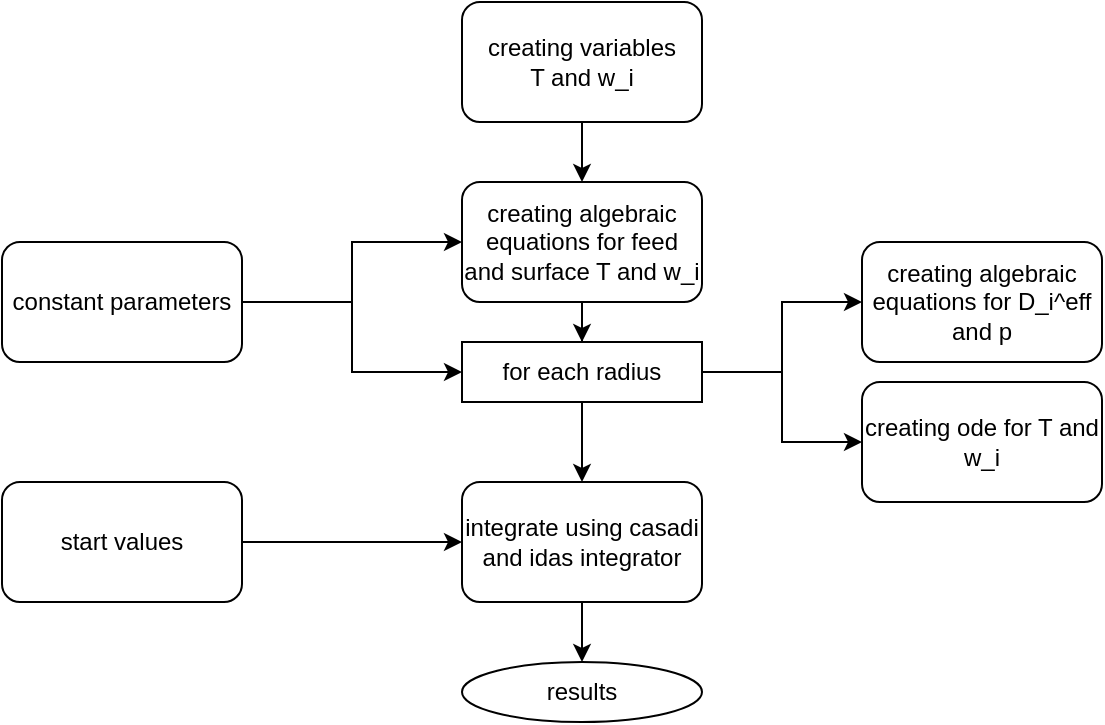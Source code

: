 <mxfile version="24.7.7">
  <diagram name="Page-1" id="g9cyGupYJwyIfFuHXiOP">
    <mxGraphModel dx="819" dy="428" grid="1" gridSize="10" guides="1" tooltips="1" connect="1" arrows="1" fold="1" page="1" pageScale="1" pageWidth="850" pageHeight="1100" math="0" shadow="0">
      <root>
        <mxCell id="0" />
        <mxCell id="1" parent="0" />
        <mxCell id="pznIZhCj3GZSAqn9UuwN-16" style="edgeStyle=orthogonalEdgeStyle;rounded=0;orthogonalLoop=1;jettySize=auto;html=1;" edge="1" parent="1" source="pznIZhCj3GZSAqn9UuwN-4">
          <mxGeometry relative="1" as="geometry">
            <mxPoint x="580" y="435.029" as="targetPoint" />
            <Array as="points">
              <mxPoint x="180" y="490" />
              <mxPoint x="180" y="630" />
              <mxPoint x="680" y="630" />
              <mxPoint x="680" y="435" />
            </Array>
          </mxGeometry>
        </mxCell>
        <mxCell id="pznIZhCj3GZSAqn9UuwN-39" style="edgeStyle=orthogonalEdgeStyle;rounded=0;orthogonalLoop=1;jettySize=auto;html=1;entryX=0;entryY=0.5;entryDx=0;entryDy=0;" edge="1" parent="1" source="pznIZhCj3GZSAqn9UuwN-19" target="pznIZhCj3GZSAqn9UuwN-25">
          <mxGeometry relative="1" as="geometry" />
        </mxCell>
        <mxCell id="pznIZhCj3GZSAqn9UuwN-40" style="edgeStyle=orthogonalEdgeStyle;rounded=0;orthogonalLoop=1;jettySize=auto;html=1;entryX=0;entryY=0.5;entryDx=0;entryDy=0;" edge="1" parent="1" source="pznIZhCj3GZSAqn9UuwN-19" target="pznIZhCj3GZSAqn9UuwN-23">
          <mxGeometry relative="1" as="geometry" />
        </mxCell>
        <mxCell id="pznIZhCj3GZSAqn9UuwN-19" value="constant parameters" style="rounded=1;whiteSpace=wrap;html=1;" vertex="1" parent="1">
          <mxGeometry x="100" y="160" width="120" height="60" as="geometry" />
        </mxCell>
        <mxCell id="pznIZhCj3GZSAqn9UuwN-27" style="edgeStyle=orthogonalEdgeStyle;rounded=0;orthogonalLoop=1;jettySize=auto;html=1;" edge="1" parent="1" source="pznIZhCj3GZSAqn9UuwN-20" target="pznIZhCj3GZSAqn9UuwN-23">
          <mxGeometry relative="1" as="geometry" />
        </mxCell>
        <mxCell id="pznIZhCj3GZSAqn9UuwN-20" value="&lt;div&gt;creating variables&lt;/div&gt;&lt;div&gt;T and w_i&lt;br&gt;&lt;/div&gt;" style="rounded=1;whiteSpace=wrap;html=1;" vertex="1" parent="1">
          <mxGeometry x="330" y="40" width="120" height="60" as="geometry" />
        </mxCell>
        <mxCell id="pznIZhCj3GZSAqn9UuwN-21" value="creating ode for T and w_i" style="rounded=1;whiteSpace=wrap;html=1;" vertex="1" parent="1">
          <mxGeometry x="530" y="230" width="120" height="60" as="geometry" />
        </mxCell>
        <mxCell id="pznIZhCj3GZSAqn9UuwN-22" value="creating algebraic equations for D_i^eff and p" style="rounded=1;whiteSpace=wrap;html=1;" vertex="1" parent="1">
          <mxGeometry x="530" y="160" width="120" height="60" as="geometry" />
        </mxCell>
        <mxCell id="pznIZhCj3GZSAqn9UuwN-29" style="edgeStyle=orthogonalEdgeStyle;rounded=0;orthogonalLoop=1;jettySize=auto;html=1;" edge="1" parent="1" source="pznIZhCj3GZSAqn9UuwN-23" target="pznIZhCj3GZSAqn9UuwN-25">
          <mxGeometry relative="1" as="geometry" />
        </mxCell>
        <mxCell id="pznIZhCj3GZSAqn9UuwN-23" value="creating algebraic equations for feed and surface T and w_i" style="rounded=1;whiteSpace=wrap;html=1;" vertex="1" parent="1">
          <mxGeometry x="330" y="130" width="120" height="60" as="geometry" />
        </mxCell>
        <mxCell id="pznIZhCj3GZSAqn9UuwN-44" style="edgeStyle=orthogonalEdgeStyle;rounded=0;orthogonalLoop=1;jettySize=auto;html=1;entryX=0.5;entryY=0;entryDx=0;entryDy=0;" edge="1" parent="1" source="pznIZhCj3GZSAqn9UuwN-24" target="pznIZhCj3GZSAqn9UuwN-43">
          <mxGeometry relative="1" as="geometry" />
        </mxCell>
        <mxCell id="pznIZhCj3GZSAqn9UuwN-24" value="integrate using casadi and idas integrator" style="rounded=1;whiteSpace=wrap;html=1;" vertex="1" parent="1">
          <mxGeometry x="330" y="280" width="120" height="60" as="geometry" />
        </mxCell>
        <mxCell id="pznIZhCj3GZSAqn9UuwN-32" style="edgeStyle=orthogonalEdgeStyle;rounded=0;orthogonalLoop=1;jettySize=auto;html=1;entryX=0;entryY=0.5;entryDx=0;entryDy=0;" edge="1" parent="1" source="pznIZhCj3GZSAqn9UuwN-25" target="pznIZhCj3GZSAqn9UuwN-22">
          <mxGeometry relative="1" as="geometry" />
        </mxCell>
        <mxCell id="pznIZhCj3GZSAqn9UuwN-33" style="edgeStyle=orthogonalEdgeStyle;rounded=0;orthogonalLoop=1;jettySize=auto;html=1;entryX=0;entryY=0.5;entryDx=0;entryDy=0;" edge="1" parent="1" source="pznIZhCj3GZSAqn9UuwN-25" target="pznIZhCj3GZSAqn9UuwN-21">
          <mxGeometry relative="1" as="geometry" />
        </mxCell>
        <mxCell id="pznIZhCj3GZSAqn9UuwN-42" style="edgeStyle=orthogonalEdgeStyle;rounded=0;orthogonalLoop=1;jettySize=auto;html=1;entryX=0.5;entryY=0;entryDx=0;entryDy=0;" edge="1" parent="1" source="pznIZhCj3GZSAqn9UuwN-25" target="pznIZhCj3GZSAqn9UuwN-24">
          <mxGeometry relative="1" as="geometry" />
        </mxCell>
        <mxCell id="pznIZhCj3GZSAqn9UuwN-25" value="&lt;div&gt;for each radius&lt;/div&gt;" style="rounded=0;whiteSpace=wrap;html=1;" vertex="1" parent="1">
          <mxGeometry x="330" y="210" width="120" height="30" as="geometry" />
        </mxCell>
        <mxCell id="pznIZhCj3GZSAqn9UuwN-43" value="results" style="ellipse;whiteSpace=wrap;html=1;" vertex="1" parent="1">
          <mxGeometry x="330" y="370" width="120" height="30" as="geometry" />
        </mxCell>
        <mxCell id="pznIZhCj3GZSAqn9UuwN-47" style="edgeStyle=orthogonalEdgeStyle;rounded=0;orthogonalLoop=1;jettySize=auto;html=1;entryX=0;entryY=0.5;entryDx=0;entryDy=0;" edge="1" parent="1" source="pznIZhCj3GZSAqn9UuwN-46" target="pznIZhCj3GZSAqn9UuwN-24">
          <mxGeometry relative="1" as="geometry" />
        </mxCell>
        <mxCell id="pznIZhCj3GZSAqn9UuwN-46" value="start values" style="rounded=1;whiteSpace=wrap;html=1;" vertex="1" parent="1">
          <mxGeometry x="100" y="280" width="120" height="60" as="geometry" />
        </mxCell>
      </root>
    </mxGraphModel>
  </diagram>
</mxfile>
